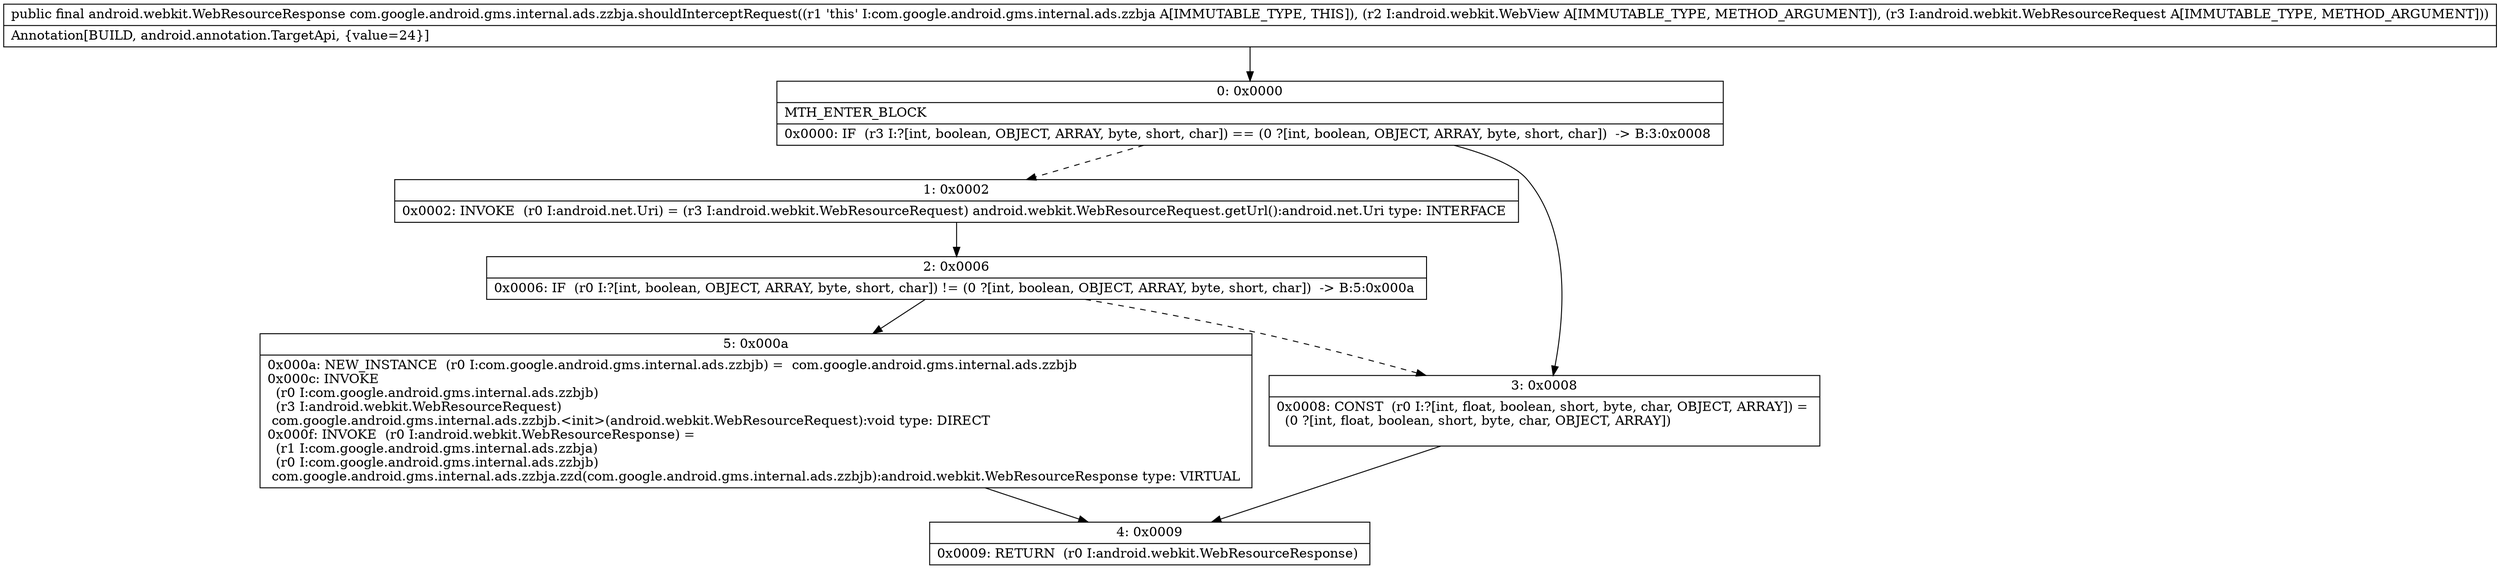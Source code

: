 digraph "CFG forcom.google.android.gms.internal.ads.zzbja.shouldInterceptRequest(Landroid\/webkit\/WebView;Landroid\/webkit\/WebResourceRequest;)Landroid\/webkit\/WebResourceResponse;" {
Node_0 [shape=record,label="{0\:\ 0x0000|MTH_ENTER_BLOCK\l|0x0000: IF  (r3 I:?[int, boolean, OBJECT, ARRAY, byte, short, char]) == (0 ?[int, boolean, OBJECT, ARRAY, byte, short, char])  \-\> B:3:0x0008 \l}"];
Node_1 [shape=record,label="{1\:\ 0x0002|0x0002: INVOKE  (r0 I:android.net.Uri) = (r3 I:android.webkit.WebResourceRequest) android.webkit.WebResourceRequest.getUrl():android.net.Uri type: INTERFACE \l}"];
Node_2 [shape=record,label="{2\:\ 0x0006|0x0006: IF  (r0 I:?[int, boolean, OBJECT, ARRAY, byte, short, char]) != (0 ?[int, boolean, OBJECT, ARRAY, byte, short, char])  \-\> B:5:0x000a \l}"];
Node_3 [shape=record,label="{3\:\ 0x0008|0x0008: CONST  (r0 I:?[int, float, boolean, short, byte, char, OBJECT, ARRAY]) = \l  (0 ?[int, float, boolean, short, byte, char, OBJECT, ARRAY])\l \l}"];
Node_4 [shape=record,label="{4\:\ 0x0009|0x0009: RETURN  (r0 I:android.webkit.WebResourceResponse) \l}"];
Node_5 [shape=record,label="{5\:\ 0x000a|0x000a: NEW_INSTANCE  (r0 I:com.google.android.gms.internal.ads.zzbjb) =  com.google.android.gms.internal.ads.zzbjb \l0x000c: INVOKE  \l  (r0 I:com.google.android.gms.internal.ads.zzbjb)\l  (r3 I:android.webkit.WebResourceRequest)\l com.google.android.gms.internal.ads.zzbjb.\<init\>(android.webkit.WebResourceRequest):void type: DIRECT \l0x000f: INVOKE  (r0 I:android.webkit.WebResourceResponse) = \l  (r1 I:com.google.android.gms.internal.ads.zzbja)\l  (r0 I:com.google.android.gms.internal.ads.zzbjb)\l com.google.android.gms.internal.ads.zzbja.zzd(com.google.android.gms.internal.ads.zzbjb):android.webkit.WebResourceResponse type: VIRTUAL \l}"];
MethodNode[shape=record,label="{public final android.webkit.WebResourceResponse com.google.android.gms.internal.ads.zzbja.shouldInterceptRequest((r1 'this' I:com.google.android.gms.internal.ads.zzbja A[IMMUTABLE_TYPE, THIS]), (r2 I:android.webkit.WebView A[IMMUTABLE_TYPE, METHOD_ARGUMENT]), (r3 I:android.webkit.WebResourceRequest A[IMMUTABLE_TYPE, METHOD_ARGUMENT]))  | Annotation[BUILD, android.annotation.TargetApi, \{value=24\}]\l}"];
MethodNode -> Node_0;
Node_0 -> Node_1[style=dashed];
Node_0 -> Node_3;
Node_1 -> Node_2;
Node_2 -> Node_3[style=dashed];
Node_2 -> Node_5;
Node_3 -> Node_4;
Node_5 -> Node_4;
}

